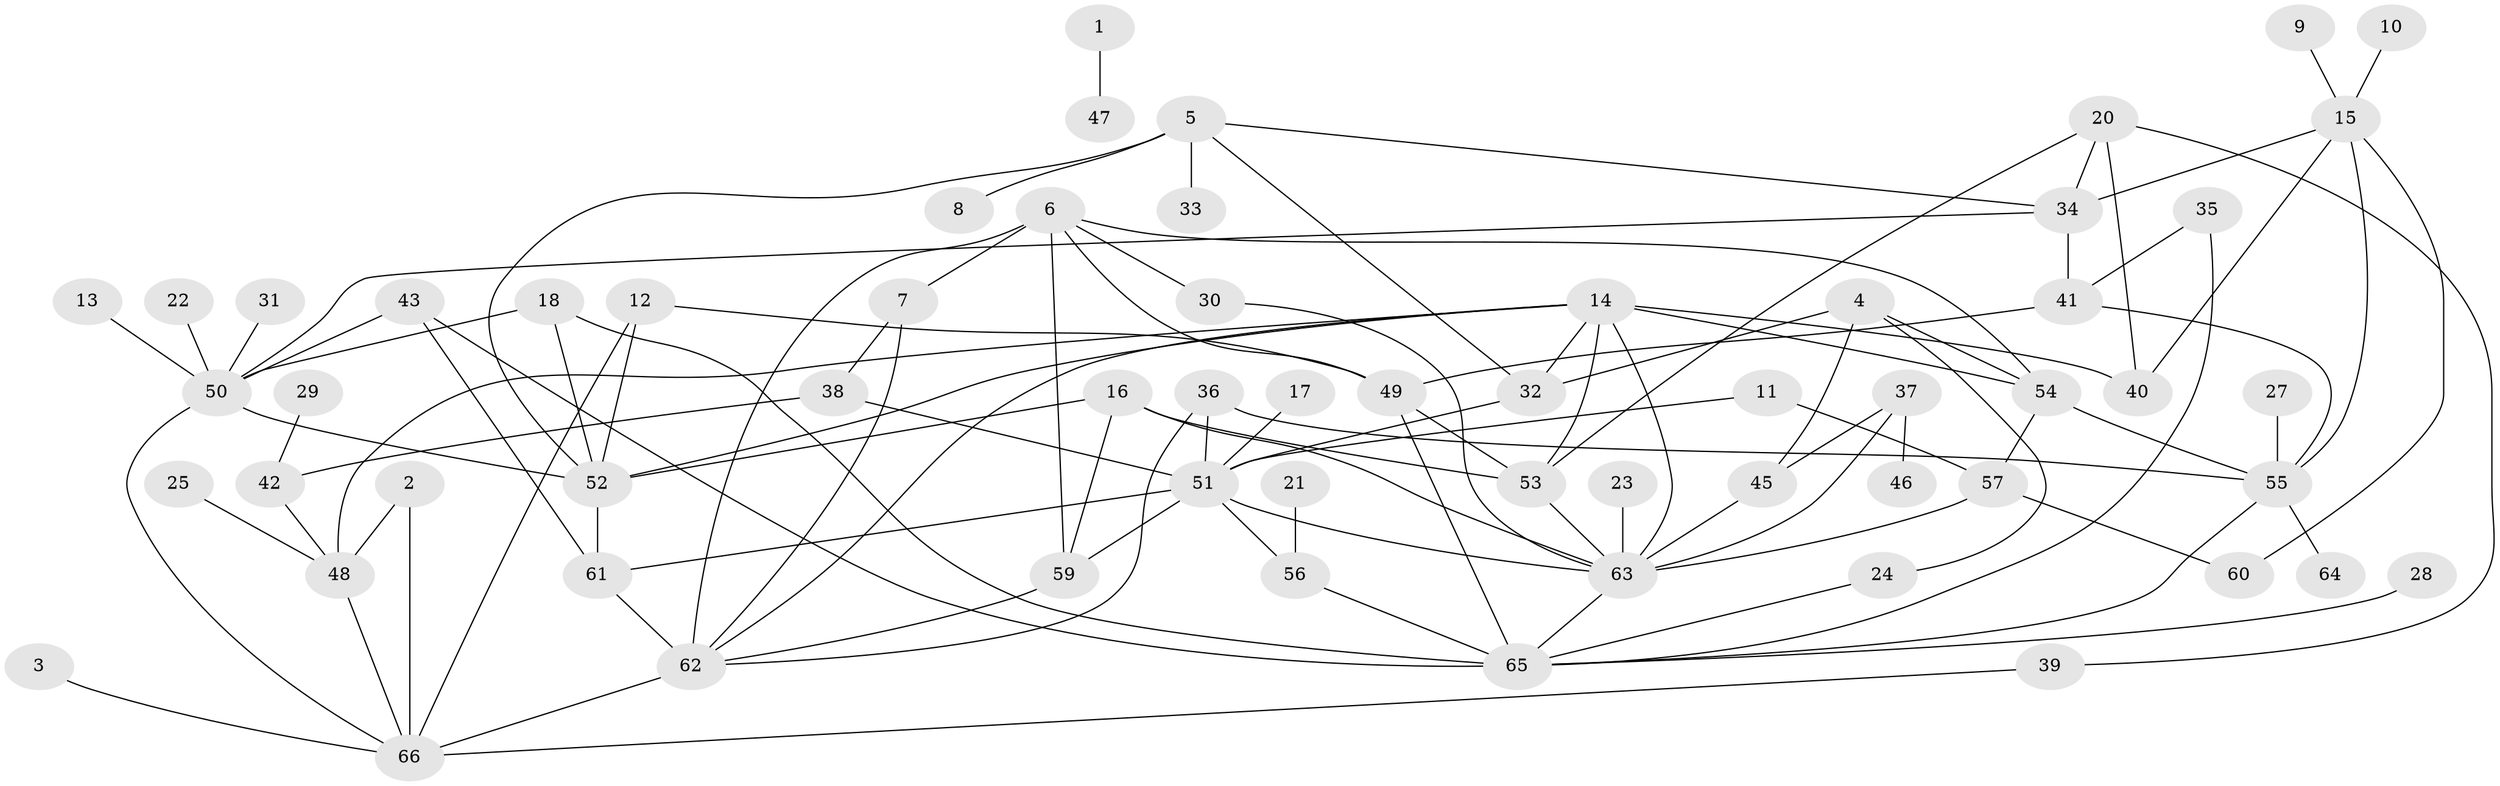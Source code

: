 // original degree distribution, {6: 0.05303030303030303, 4: 0.16666666666666666, 5: 0.03787878787878788, 1: 0.25, 2: 0.18181818181818182, 3: 0.2803030303030303, 7: 0.007575757575757576, 0: 0.022727272727272728}
// Generated by graph-tools (version 1.1) at 2025/49/03/09/25 03:49:15]
// undirected, 62 vertices, 106 edges
graph export_dot {
graph [start="1"]
  node [color=gray90,style=filled];
  1;
  2;
  3;
  4;
  5;
  6;
  7;
  8;
  9;
  10;
  11;
  12;
  13;
  14;
  15;
  16;
  17;
  18;
  20;
  21;
  22;
  23;
  24;
  25;
  27;
  28;
  29;
  30;
  31;
  32;
  33;
  34;
  35;
  36;
  37;
  38;
  39;
  40;
  41;
  42;
  43;
  45;
  46;
  47;
  48;
  49;
  50;
  51;
  52;
  53;
  54;
  55;
  56;
  57;
  59;
  60;
  61;
  62;
  63;
  64;
  65;
  66;
  1 -- 47 [weight=1.0];
  2 -- 48 [weight=1.0];
  2 -- 66 [weight=1.0];
  3 -- 66 [weight=1.0];
  4 -- 24 [weight=1.0];
  4 -- 32 [weight=1.0];
  4 -- 45 [weight=1.0];
  4 -- 54 [weight=1.0];
  5 -- 8 [weight=1.0];
  5 -- 32 [weight=1.0];
  5 -- 33 [weight=1.0];
  5 -- 34 [weight=1.0];
  5 -- 52 [weight=1.0];
  6 -- 7 [weight=1.0];
  6 -- 30 [weight=1.0];
  6 -- 49 [weight=1.0];
  6 -- 54 [weight=1.0];
  6 -- 59 [weight=1.0];
  6 -- 62 [weight=2.0];
  7 -- 38 [weight=1.0];
  7 -- 62 [weight=1.0];
  9 -- 15 [weight=1.0];
  10 -- 15 [weight=1.0];
  11 -- 51 [weight=1.0];
  11 -- 57 [weight=1.0];
  12 -- 49 [weight=1.0];
  12 -- 52 [weight=1.0];
  12 -- 66 [weight=1.0];
  13 -- 50 [weight=1.0];
  14 -- 32 [weight=1.0];
  14 -- 40 [weight=1.0];
  14 -- 48 [weight=1.0];
  14 -- 52 [weight=1.0];
  14 -- 53 [weight=1.0];
  14 -- 54 [weight=1.0];
  14 -- 62 [weight=1.0];
  14 -- 63 [weight=2.0];
  15 -- 34 [weight=1.0];
  15 -- 40 [weight=1.0];
  15 -- 55 [weight=1.0];
  15 -- 60 [weight=1.0];
  16 -- 52 [weight=1.0];
  16 -- 53 [weight=1.0];
  16 -- 59 [weight=1.0];
  16 -- 63 [weight=1.0];
  17 -- 51 [weight=1.0];
  18 -- 50 [weight=1.0];
  18 -- 52 [weight=1.0];
  18 -- 65 [weight=1.0];
  20 -- 34 [weight=1.0];
  20 -- 39 [weight=1.0];
  20 -- 40 [weight=1.0];
  20 -- 53 [weight=1.0];
  21 -- 56 [weight=1.0];
  22 -- 50 [weight=1.0];
  23 -- 63 [weight=1.0];
  24 -- 65 [weight=1.0];
  25 -- 48 [weight=1.0];
  27 -- 55 [weight=1.0];
  28 -- 65 [weight=1.0];
  29 -- 42 [weight=1.0];
  30 -- 63 [weight=1.0];
  31 -- 50 [weight=1.0];
  32 -- 51 [weight=1.0];
  34 -- 41 [weight=1.0];
  34 -- 50 [weight=1.0];
  35 -- 41 [weight=1.0];
  35 -- 65 [weight=1.0];
  36 -- 51 [weight=1.0];
  36 -- 55 [weight=1.0];
  36 -- 62 [weight=1.0];
  37 -- 45 [weight=1.0];
  37 -- 46 [weight=1.0];
  37 -- 63 [weight=1.0];
  38 -- 42 [weight=1.0];
  38 -- 51 [weight=1.0];
  39 -- 66 [weight=1.0];
  41 -- 49 [weight=1.0];
  41 -- 55 [weight=1.0];
  42 -- 48 [weight=1.0];
  43 -- 50 [weight=1.0];
  43 -- 61 [weight=1.0];
  43 -- 65 [weight=2.0];
  45 -- 63 [weight=1.0];
  48 -- 66 [weight=1.0];
  49 -- 53 [weight=1.0];
  49 -- 65 [weight=1.0];
  50 -- 52 [weight=1.0];
  50 -- 66 [weight=1.0];
  51 -- 56 [weight=1.0];
  51 -- 59 [weight=1.0];
  51 -- 61 [weight=1.0];
  51 -- 63 [weight=1.0];
  52 -- 61 [weight=1.0];
  53 -- 63 [weight=1.0];
  54 -- 55 [weight=1.0];
  54 -- 57 [weight=1.0];
  55 -- 64 [weight=1.0];
  55 -- 65 [weight=1.0];
  56 -- 65 [weight=1.0];
  57 -- 60 [weight=1.0];
  57 -- 63 [weight=1.0];
  59 -- 62 [weight=1.0];
  61 -- 62 [weight=1.0];
  62 -- 66 [weight=1.0];
  63 -- 65 [weight=1.0];
}

